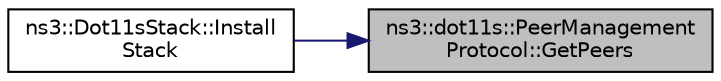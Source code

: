 digraph "ns3::dot11s::PeerManagementProtocol::GetPeers"
{
 // LATEX_PDF_SIZE
  edge [fontname="Helvetica",fontsize="10",labelfontname="Helvetica",labelfontsize="10"];
  node [fontname="Helvetica",fontsize="10",shape=record];
  rankdir="RL";
  Node1 [label="ns3::dot11s::PeerManagement\lProtocol::GetPeers",height=0.2,width=0.4,color="black", fillcolor="grey75", style="filled", fontcolor="black",tooltip="Get list of active peers of my given interface."];
  Node1 -> Node2 [dir="back",color="midnightblue",fontsize="10",style="solid",fontname="Helvetica"];
  Node2 [label="ns3::Dot11sStack::Install\lStack",height=0.2,width=0.4,color="black", fillcolor="white", style="filled",URL="$classns3_1_1_dot11s_stack.html#a2a30483cc69c61c837fbf43f829a2dd3",tooltip="Install an 802.11s stack."];
}
